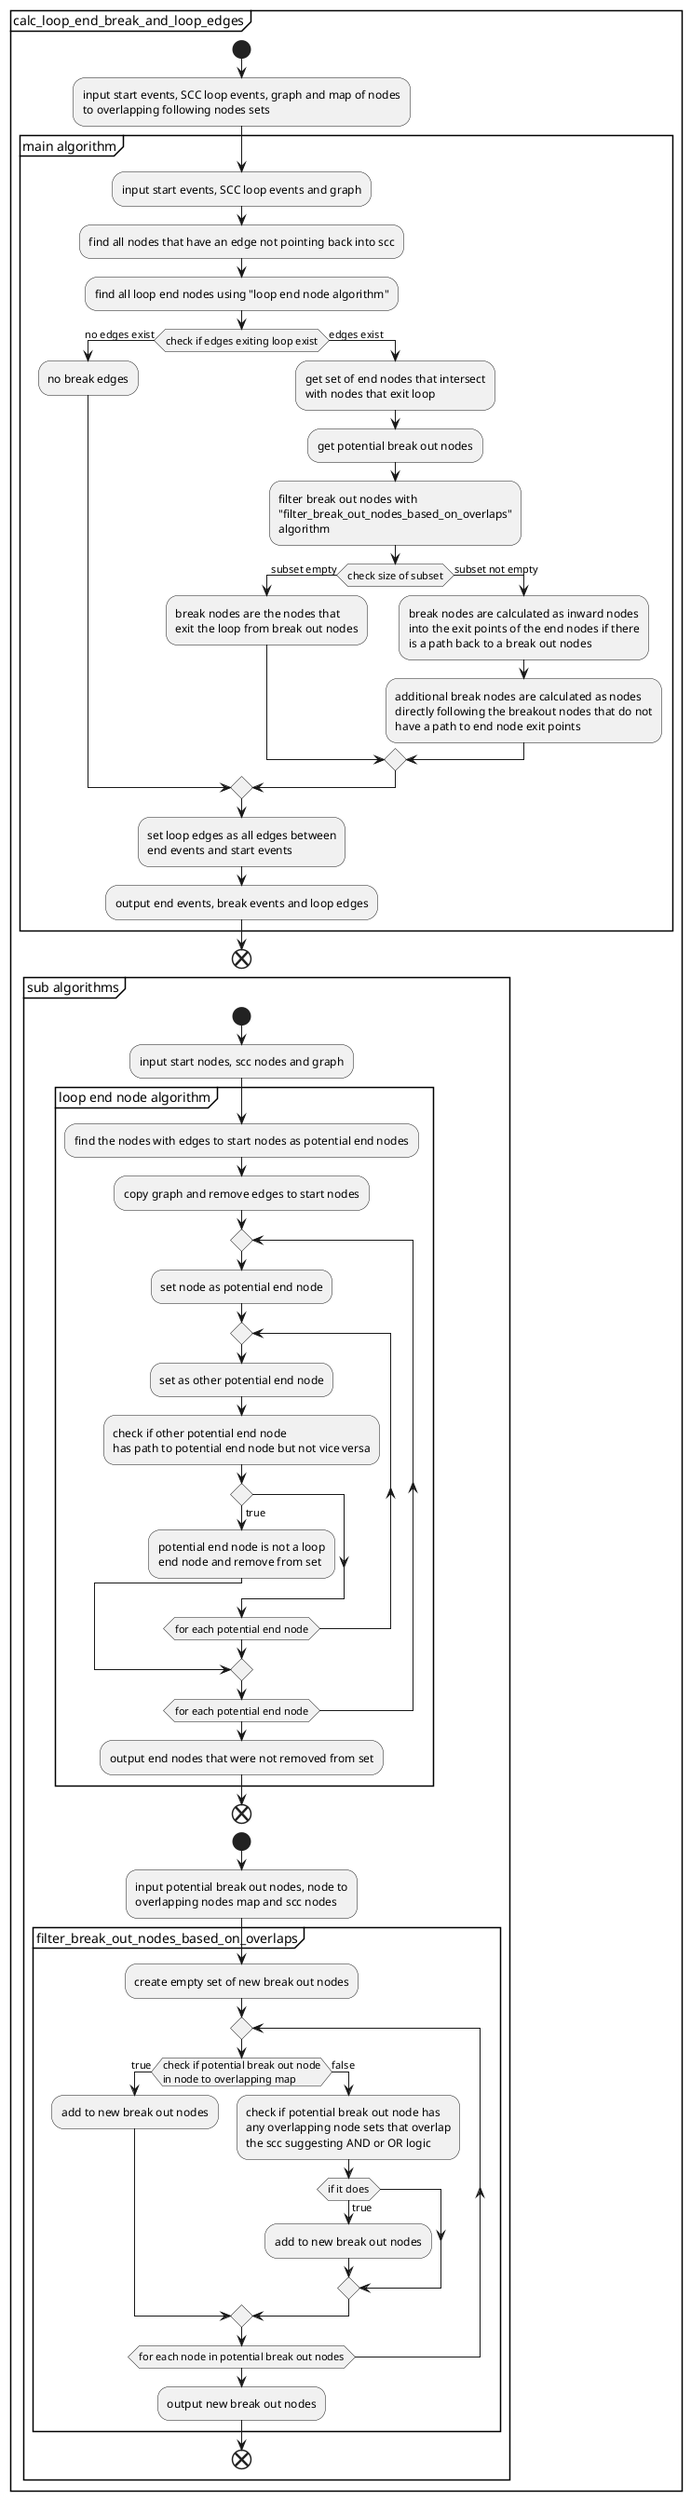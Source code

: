 @startuml
    partition "calc_loop_end_break_and_loop_edges" {
        start
        :input start events, SCC loop events, graph and map of nodes\nto overlapping following nodes sets;
        group "main algorithm"
        :input start events, SCC loop events and graph;
        :find all nodes that have an edge not pointing back into scc;
        :find all loop end nodes using "loop end node algorithm";
        if (check if edges exiting loop exist) then (no edges exist)
            :no break edges; 
        else (edges exist)
            :get set of end nodes that intersect\nwith nodes that exit loop;
            :get potential break out nodes;
            :filter break out nodes with\n"filter_break_out_nodes_based_on_overlaps"\nalgorithm;
            if (check size of subset) then (subset empty)
                :break nodes are the nodes that\nexit the loop from break out nodes;
            else (subset not empty)
                :break nodes are calculated as inward nodes\ninto the exit points of the end nodes if there\nis a path back to a break out nodes;
                :additional break nodes are calculated as nodes\ndirectly following the breakout nodes that do not\nhave a path to end node exit points;
            endif
        endif
        :set loop edges as all edges between\nend events and start events;
        :output end events, break events and loop edges;
        end group
        end
        partition "sub algorithms" {
            start 
            :input start nodes, scc nodes and graph;
            group "loop end node algorithm"
            :find the nodes with edges to start nodes as potential end nodes;
            :copy graph and remove edges to start nodes;
            repeat
                :set node as potential end node;
                repeat
                    :set as other potential end node;
                    :check if other potential end node\nhas path to potential end node but not vice versa;
                    if () then (true)
                        :potential end node is not a loop\nend node and remove from set;
                        break
                    endif
                repeat while (for each potential end node)
            repeat while (for each potential end node)
            :output end nodes that were not removed from set;
            end group
            end
            start
            :input potential break out nodes, node to\noverlapping nodes map and scc nodes;
            group "filter_break_out_nodes_based_on_overlaps"
                :create empty set of new break out nodes;
                repeat
                    if (check if potential break out node\nin node to overlapping map) then (true)
                        :add to new break out nodes;
                    else (false)
                        :check if potential break out node has\nany overlapping node sets that overlap\nthe scc suggesting AND or OR logic;
                        if (if it does) then (true)
                            :add to new break out nodes;
                        endif
                    endif
                repeat while (for each node in potential break out nodes)
                :output new break out nodes;
            end group
            end
        }
    }
@enduml
